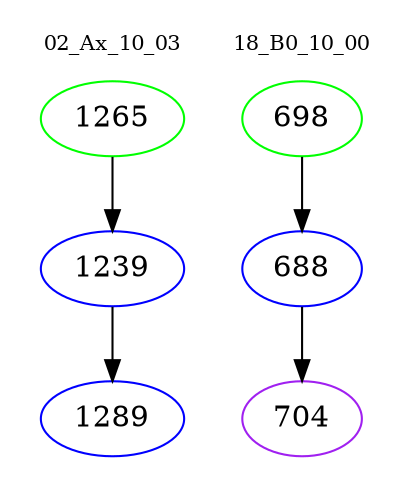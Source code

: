 digraph{
subgraph cluster_0 {
color = white
label = "02_Ax_10_03";
fontsize=10;
T0_1265 [label="1265", color="green"]
T0_1265 -> T0_1239 [color="black"]
T0_1239 [label="1239", color="blue"]
T0_1239 -> T0_1289 [color="black"]
T0_1289 [label="1289", color="blue"]
}
subgraph cluster_1 {
color = white
label = "18_B0_10_00";
fontsize=10;
T1_698 [label="698", color="green"]
T1_698 -> T1_688 [color="black"]
T1_688 [label="688", color="blue"]
T1_688 -> T1_704 [color="black"]
T1_704 [label="704", color="purple"]
}
}
